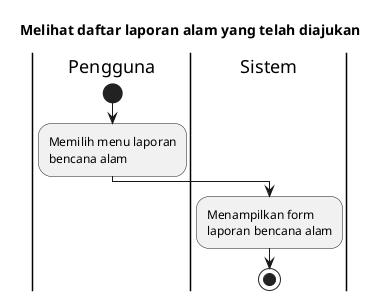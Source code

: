 @startuml UC-MAP-020 - Melihat daftar laporan bencana alam yang telah diajukan
skinparam wrapWidth 140

title Melihat daftar laporan alam yang telah diajukan

|Pengguna|
start
:Memilih menu laporan bencana alam;

|Sistem|
:Menampilkan form laporan bencana alam;
stop

@enduml